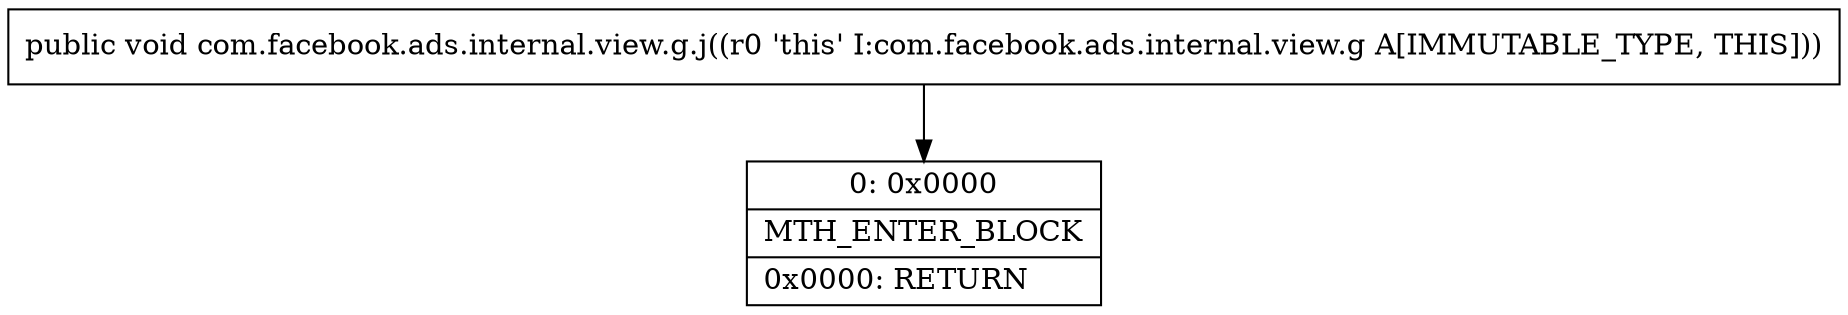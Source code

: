 digraph "CFG forcom.facebook.ads.internal.view.g.j()V" {
Node_0 [shape=record,label="{0\:\ 0x0000|MTH_ENTER_BLOCK\l|0x0000: RETURN   \l}"];
MethodNode[shape=record,label="{public void com.facebook.ads.internal.view.g.j((r0 'this' I:com.facebook.ads.internal.view.g A[IMMUTABLE_TYPE, THIS])) }"];
MethodNode -> Node_0;
}

